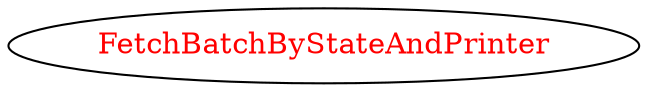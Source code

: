 digraph dependencyGraph {
 concentrate=true;
 ranksep="2.0";
 rankdir="LR"; 
 splines="ortho";
"FetchBatchByStateAndPrinter" [fontcolor="red"];
}